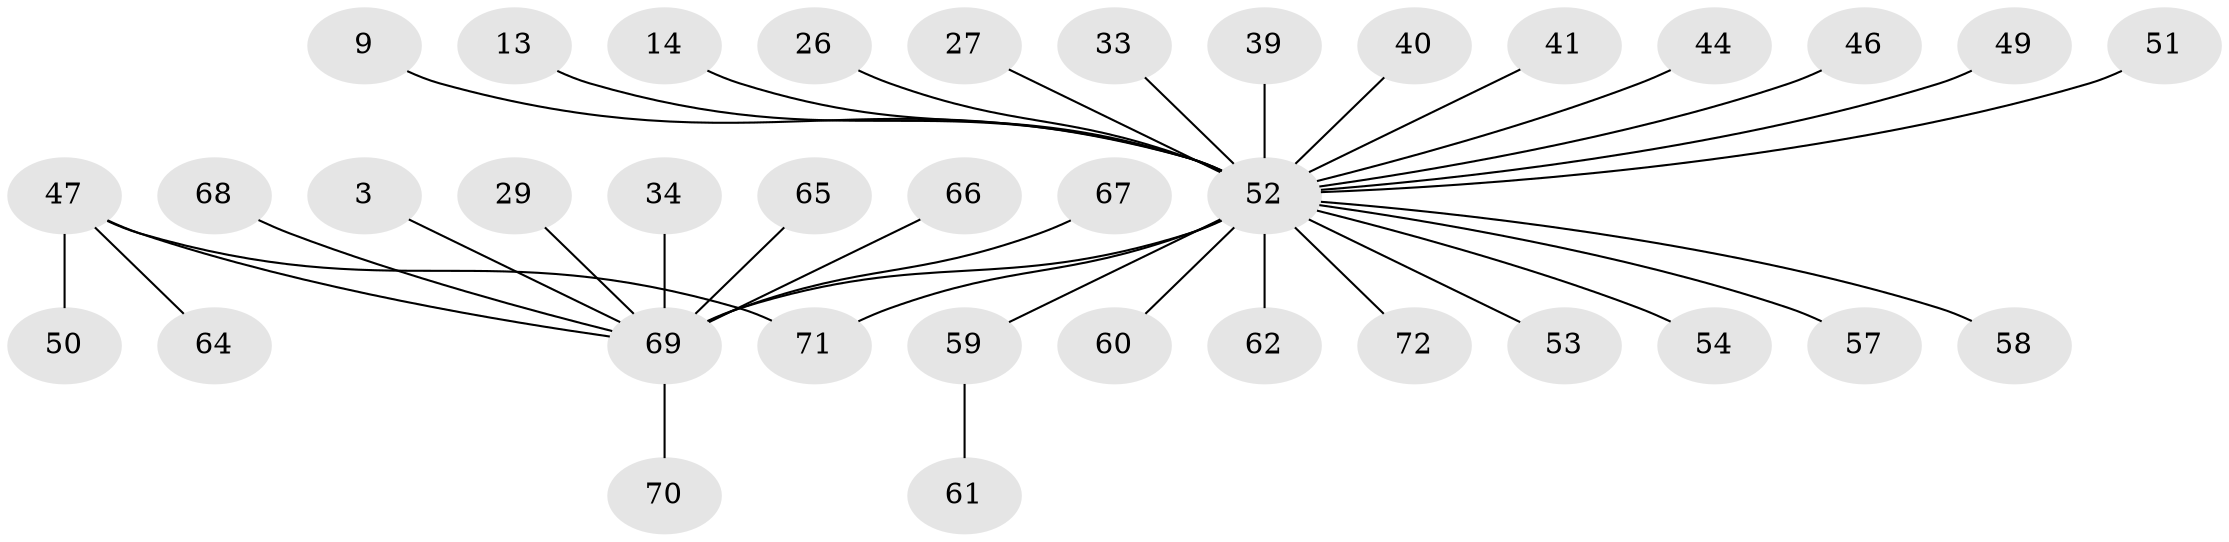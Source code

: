 // original degree distribution, {3: 0.08333333333333333, 12: 0.013888888888888888, 1: 0.625, 8: 0.013888888888888888, 5: 0.05555555555555555, 16: 0.013888888888888888, 4: 0.013888888888888888, 2: 0.16666666666666666, 9: 0.013888888888888888}
// Generated by graph-tools (version 1.1) at 2025/47/03/09/25 04:47:53]
// undirected, 36 vertices, 36 edges
graph export_dot {
graph [start="1"]
  node [color=gray90,style=filled];
  3;
  9;
  13;
  14;
  26;
  27;
  29;
  33;
  34;
  39;
  40;
  41;
  44;
  46;
  47 [super="+5"];
  49;
  50 [super="+43"];
  51;
  52 [super="+22+36+6"];
  53;
  54;
  57 [super="+28"];
  58 [super="+42"];
  59 [super="+45"];
  60;
  61;
  62;
  64;
  65;
  66 [super="+24"];
  67 [super="+56"];
  68;
  69 [super="+35+12+63"];
  70;
  71 [super="+21"];
  72;
  3 -- 69;
  9 -- 52;
  13 -- 52;
  14 -- 52;
  26 -- 52;
  27 -- 52;
  29 -- 69;
  33 -- 52;
  34 -- 69;
  39 -- 52;
  40 -- 52;
  41 -- 52;
  44 -- 52;
  46 -- 52;
  47 -- 50 [weight=2];
  47 -- 71;
  47 -- 64;
  47 -- 69;
  49 -- 52;
  51 -- 52;
  52 -- 69 [weight=5];
  52 -- 54;
  52 -- 62;
  52 -- 72;
  52 -- 60;
  52 -- 53;
  52 -- 59;
  52 -- 71;
  52 -- 57;
  52 -- 58;
  59 -- 61;
  65 -- 69;
  66 -- 69;
  67 -- 69;
  68 -- 69;
  69 -- 70;
}
